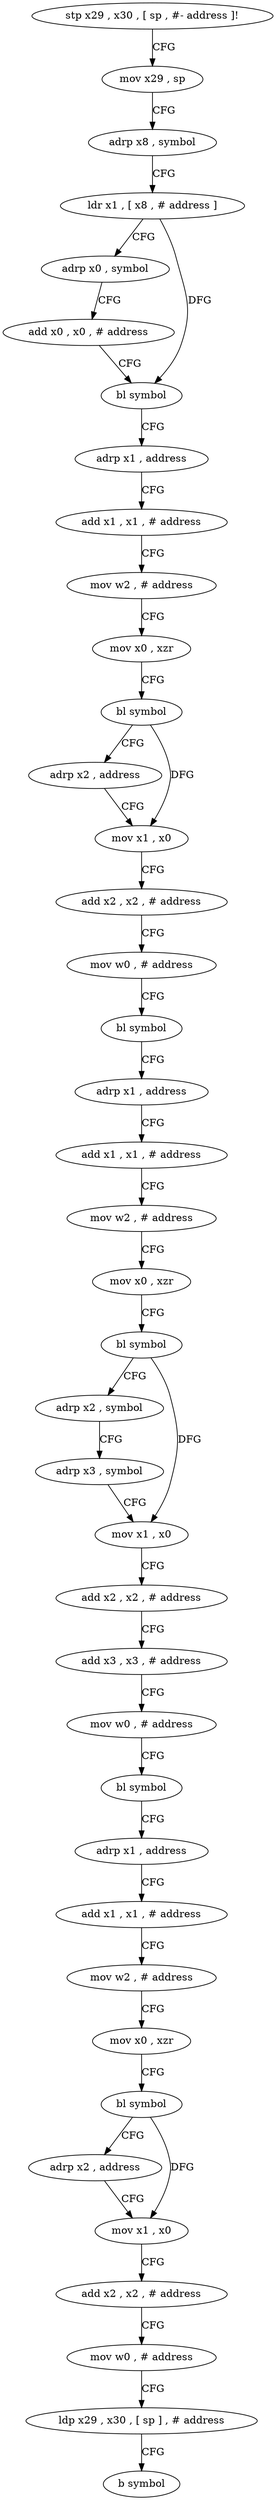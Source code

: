 digraph "func" {
"4231760" [label = "stp x29 , x30 , [ sp , #- address ]!" ]
"4231764" [label = "mov x29 , sp" ]
"4231768" [label = "adrp x8 , symbol" ]
"4231772" [label = "ldr x1 , [ x8 , # address ]" ]
"4231776" [label = "adrp x0 , symbol" ]
"4231780" [label = "add x0 , x0 , # address" ]
"4231784" [label = "bl symbol" ]
"4231788" [label = "adrp x1 , address" ]
"4231792" [label = "add x1 , x1 , # address" ]
"4231796" [label = "mov w2 , # address" ]
"4231800" [label = "mov x0 , xzr" ]
"4231804" [label = "bl symbol" ]
"4231808" [label = "adrp x2 , address" ]
"4231812" [label = "mov x1 , x0" ]
"4231816" [label = "add x2 , x2 , # address" ]
"4231820" [label = "mov w0 , # address" ]
"4231824" [label = "bl symbol" ]
"4231828" [label = "adrp x1 , address" ]
"4231832" [label = "add x1 , x1 , # address" ]
"4231836" [label = "mov w2 , # address" ]
"4231840" [label = "mov x0 , xzr" ]
"4231844" [label = "bl symbol" ]
"4231848" [label = "adrp x2 , symbol" ]
"4231852" [label = "adrp x3 , symbol" ]
"4231856" [label = "mov x1 , x0" ]
"4231860" [label = "add x2 , x2 , # address" ]
"4231864" [label = "add x3 , x3 , # address" ]
"4231868" [label = "mov w0 , # address" ]
"4231872" [label = "bl symbol" ]
"4231876" [label = "adrp x1 , address" ]
"4231880" [label = "add x1 , x1 , # address" ]
"4231884" [label = "mov w2 , # address" ]
"4231888" [label = "mov x0 , xzr" ]
"4231892" [label = "bl symbol" ]
"4231896" [label = "adrp x2 , address" ]
"4231900" [label = "mov x1 , x0" ]
"4231904" [label = "add x2 , x2 , # address" ]
"4231908" [label = "mov w0 , # address" ]
"4231912" [label = "ldp x29 , x30 , [ sp ] , # address" ]
"4231916" [label = "b symbol" ]
"4231760" -> "4231764" [ label = "CFG" ]
"4231764" -> "4231768" [ label = "CFG" ]
"4231768" -> "4231772" [ label = "CFG" ]
"4231772" -> "4231776" [ label = "CFG" ]
"4231772" -> "4231784" [ label = "DFG" ]
"4231776" -> "4231780" [ label = "CFG" ]
"4231780" -> "4231784" [ label = "CFG" ]
"4231784" -> "4231788" [ label = "CFG" ]
"4231788" -> "4231792" [ label = "CFG" ]
"4231792" -> "4231796" [ label = "CFG" ]
"4231796" -> "4231800" [ label = "CFG" ]
"4231800" -> "4231804" [ label = "CFG" ]
"4231804" -> "4231808" [ label = "CFG" ]
"4231804" -> "4231812" [ label = "DFG" ]
"4231808" -> "4231812" [ label = "CFG" ]
"4231812" -> "4231816" [ label = "CFG" ]
"4231816" -> "4231820" [ label = "CFG" ]
"4231820" -> "4231824" [ label = "CFG" ]
"4231824" -> "4231828" [ label = "CFG" ]
"4231828" -> "4231832" [ label = "CFG" ]
"4231832" -> "4231836" [ label = "CFG" ]
"4231836" -> "4231840" [ label = "CFG" ]
"4231840" -> "4231844" [ label = "CFG" ]
"4231844" -> "4231848" [ label = "CFG" ]
"4231844" -> "4231856" [ label = "DFG" ]
"4231848" -> "4231852" [ label = "CFG" ]
"4231852" -> "4231856" [ label = "CFG" ]
"4231856" -> "4231860" [ label = "CFG" ]
"4231860" -> "4231864" [ label = "CFG" ]
"4231864" -> "4231868" [ label = "CFG" ]
"4231868" -> "4231872" [ label = "CFG" ]
"4231872" -> "4231876" [ label = "CFG" ]
"4231876" -> "4231880" [ label = "CFG" ]
"4231880" -> "4231884" [ label = "CFG" ]
"4231884" -> "4231888" [ label = "CFG" ]
"4231888" -> "4231892" [ label = "CFG" ]
"4231892" -> "4231896" [ label = "CFG" ]
"4231892" -> "4231900" [ label = "DFG" ]
"4231896" -> "4231900" [ label = "CFG" ]
"4231900" -> "4231904" [ label = "CFG" ]
"4231904" -> "4231908" [ label = "CFG" ]
"4231908" -> "4231912" [ label = "CFG" ]
"4231912" -> "4231916" [ label = "CFG" ]
}
